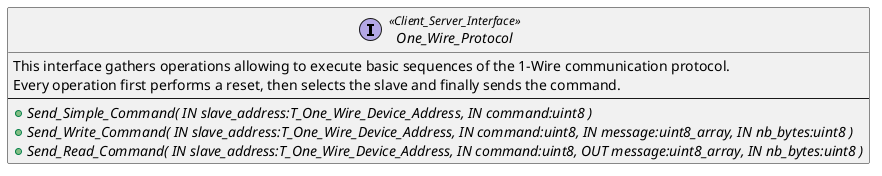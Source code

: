 @startuml

interface One_Wire_Protocol <<Client_Server_Interface>>
{
  This interface gathers operations allowing to execute basic sequences of the 1-Wire communication protocol.
  Every operation first performs a reset, then selects the slave and finally sends the command.
  --
  {abstract} +Send_Simple_Command( IN slave_address:T_One_Wire_Device_Address, IN command:uint8 )
  {abstract} +Send_Write_Command( IN slave_address:T_One_Wire_Device_Address, IN command:uint8, IN message:uint8_array, IN nb_bytes:uint8 )
  {abstract} +Send_Read_Command( IN slave_address:T_One_Wire_Device_Address, IN command:uint8, OUT message:uint8_array, IN nb_bytes:uint8 )
}

@enduml
